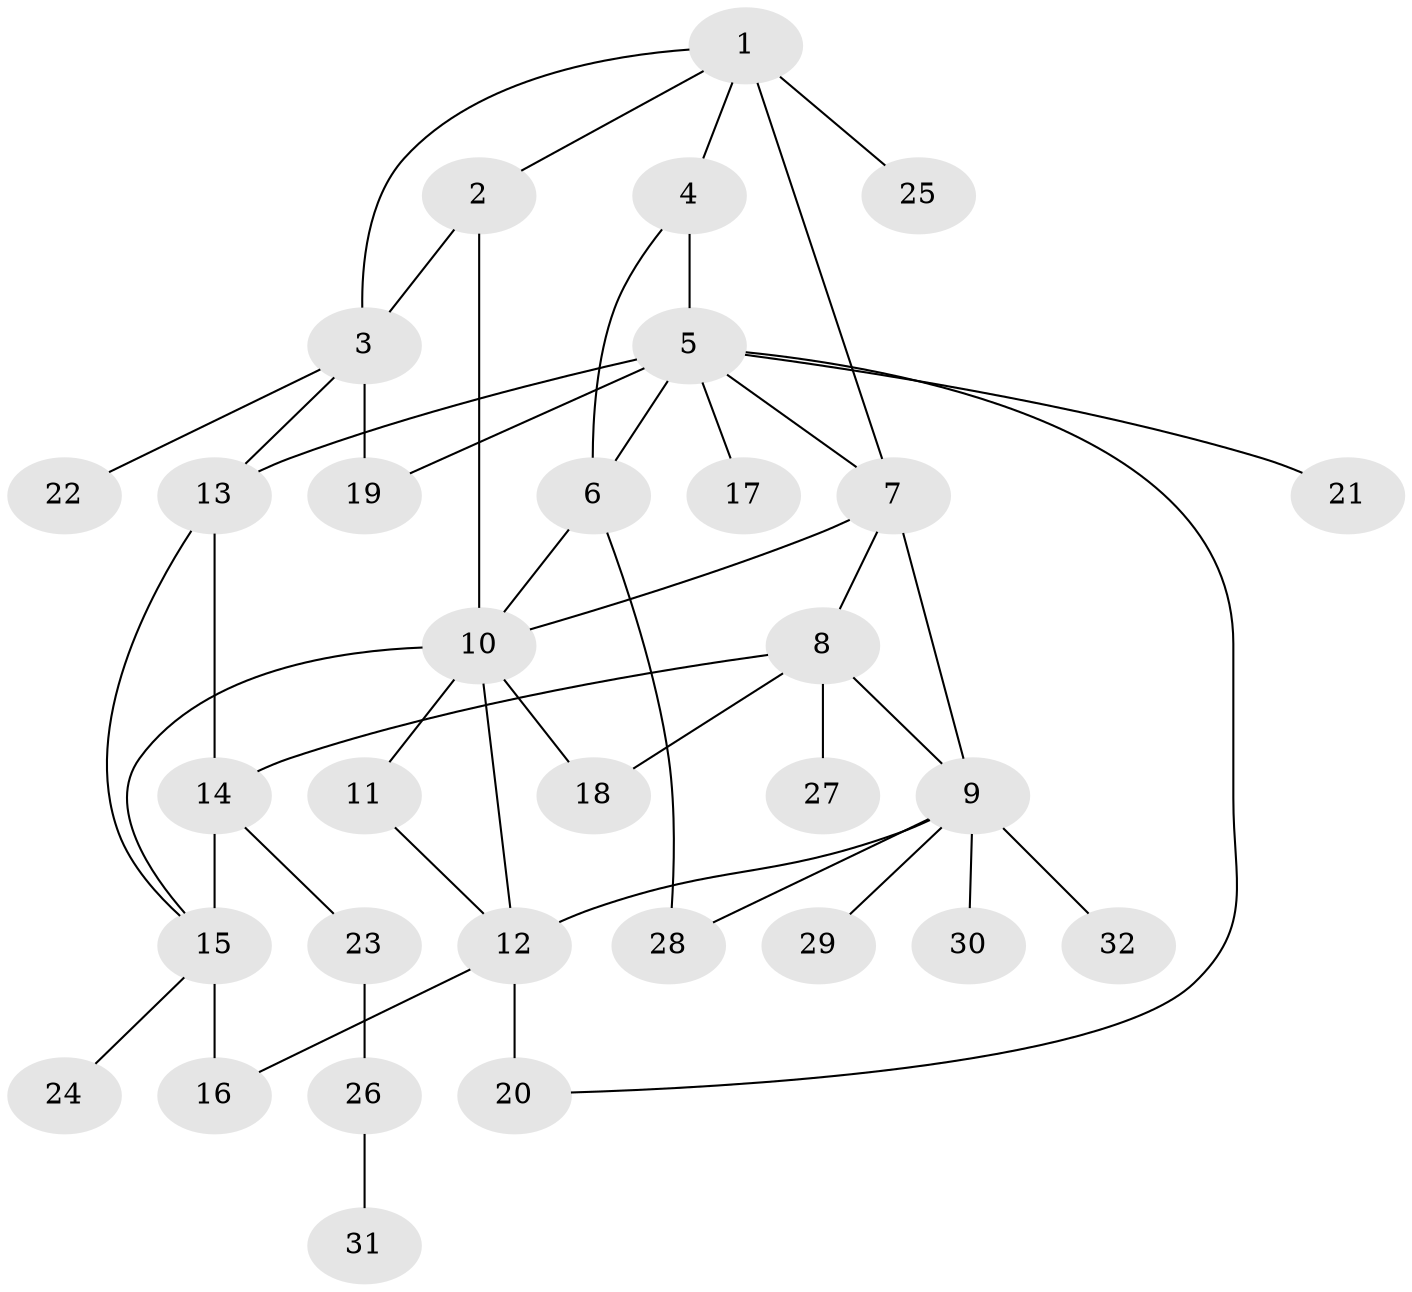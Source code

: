 // original degree distribution, {7: 0.016666666666666666, 5: 0.06666666666666667, 6: 0.05, 4: 0.05, 10: 0.016666666666666666, 8: 0.016666666666666666, 3: 0.1, 9: 0.016666666666666666, 1: 0.5, 2: 0.16666666666666666}
// Generated by graph-tools (version 1.1) at 2025/37/03/09/25 02:37:24]
// undirected, 32 vertices, 48 edges
graph export_dot {
graph [start="1"]
  node [color=gray90,style=filled];
  1;
  2;
  3;
  4;
  5;
  6;
  7;
  8;
  9;
  10;
  11;
  12;
  13;
  14;
  15;
  16;
  17;
  18;
  19;
  20;
  21;
  22;
  23;
  24;
  25;
  26;
  27;
  28;
  29;
  30;
  31;
  32;
  1 -- 2 [weight=1.0];
  1 -- 3 [weight=1.0];
  1 -- 4 [weight=1.0];
  1 -- 7 [weight=1.0];
  1 -- 25 [weight=2.0];
  2 -- 3 [weight=1.0];
  2 -- 10 [weight=2.0];
  3 -- 13 [weight=1.0];
  3 -- 19 [weight=1.0];
  3 -- 22 [weight=1.0];
  4 -- 5 [weight=1.0];
  4 -- 6 [weight=1.0];
  5 -- 6 [weight=1.0];
  5 -- 7 [weight=1.0];
  5 -- 13 [weight=2.0];
  5 -- 17 [weight=1.0];
  5 -- 19 [weight=1.0];
  5 -- 20 [weight=1.0];
  5 -- 21 [weight=1.0];
  6 -- 10 [weight=1.0];
  6 -- 28 [weight=1.0];
  7 -- 8 [weight=1.0];
  7 -- 9 [weight=1.0];
  7 -- 10 [weight=1.0];
  8 -- 9 [weight=1.0];
  8 -- 14 [weight=1.0];
  8 -- 18 [weight=1.0];
  8 -- 27 [weight=1.0];
  9 -- 12 [weight=1.0];
  9 -- 28 [weight=1.0];
  9 -- 29 [weight=1.0];
  9 -- 30 [weight=1.0];
  9 -- 32 [weight=1.0];
  10 -- 11 [weight=1.0];
  10 -- 12 [weight=1.0];
  10 -- 15 [weight=1.0];
  10 -- 18 [weight=1.0];
  11 -- 12 [weight=1.0];
  12 -- 16 [weight=1.0];
  12 -- 20 [weight=3.0];
  13 -- 14 [weight=1.0];
  13 -- 15 [weight=1.0];
  14 -- 15 [weight=4.0];
  14 -- 23 [weight=1.0];
  15 -- 16 [weight=1.0];
  15 -- 24 [weight=1.0];
  23 -- 26 [weight=1.0];
  26 -- 31 [weight=1.0];
}
